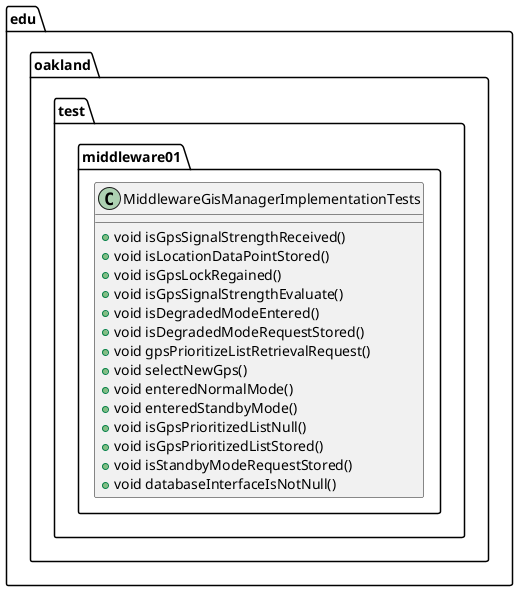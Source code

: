 @startuml MiddlewareGisManagerImplementationTests

package edu.oakland.test.middleware01 {
  class MiddlewareGisManagerImplementationTests {
    + void isGpsSignalStrengthReceived()
    + void isLocationDataPointStored()
    + void isGpsLockRegained()
    + void isGpsSignalStrengthEvaluate()
    + void isDegradedModeEntered()
    + void isDegradedModeRequestStored()
    + void gpsPrioritizeListRetrievalRequest()
    + void selectNewGps()
    + void enteredNormalMode()
    + void enteredStandbyMode()
    + void isGpsPrioritizedListNull()
    + void isGpsPrioritizedListStored()
    + void isStandbyModeRequestStored()
    + void databaseInterfaceIsNotNull()
  }
}

@enduml